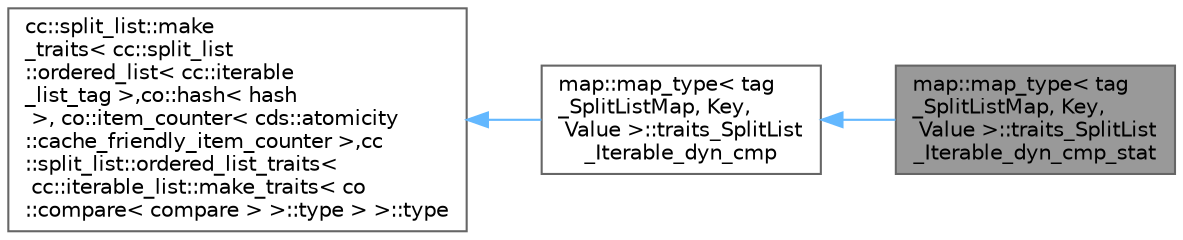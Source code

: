 digraph "map::map_type&lt; tag_SplitListMap, Key, Value &gt;::traits_SplitList_Iterable_dyn_cmp_stat"
{
 // LATEX_PDF_SIZE
  bgcolor="transparent";
  edge [fontname=Helvetica,fontsize=10,labelfontname=Helvetica,labelfontsize=10];
  node [fontname=Helvetica,fontsize=10,shape=box,height=0.2,width=0.4];
  rankdir="LR";
  Node1 [id="Node000001",label="map::map_type\< tag\l_SplitListMap, Key,\l Value \>::traits_SplitList\l_Iterable_dyn_cmp_stat",height=0.2,width=0.4,color="gray40", fillcolor="grey60", style="filled", fontcolor="black",tooltip=" "];
  Node2 -> Node1 [id="edge3_Node000001_Node000002",dir="back",color="steelblue1",style="solid",tooltip=" "];
  Node2 [id="Node000002",label="map::map_type\< tag\l_SplitListMap, Key,\l Value \>::traits_SplitList\l_Iterable_dyn_cmp",height=0.2,width=0.4,color="gray40", fillcolor="white", style="filled",URL="$structmap_1_1map__type_3_01tag___split_list_map_00_01_key_00_01_value_01_4_1_1traits___split_list___iterable__dyn__cmp.html",tooltip=" "];
  Node3 -> Node2 [id="edge4_Node000002_Node000003",dir="back",color="steelblue1",style="solid",tooltip=" "];
  Node3 [id="Node000003",label="cc::split_list::make\l_traits\< cc::split_list\l::ordered_list\< cc::iterable\l_list_tag \>,co::hash\< hash\l \>, co::item_counter\< cds::atomicity\l::cache_friendly_item_counter \>,cc\l::split_list::ordered_list_traits\<\l cc::iterable_list::make_traits\< co\l::compare\< compare \> \>::type \> \>::type",height=0.2,width=0.4,color="gray40", fillcolor="white", style="filled",tooltip=" "];
}
